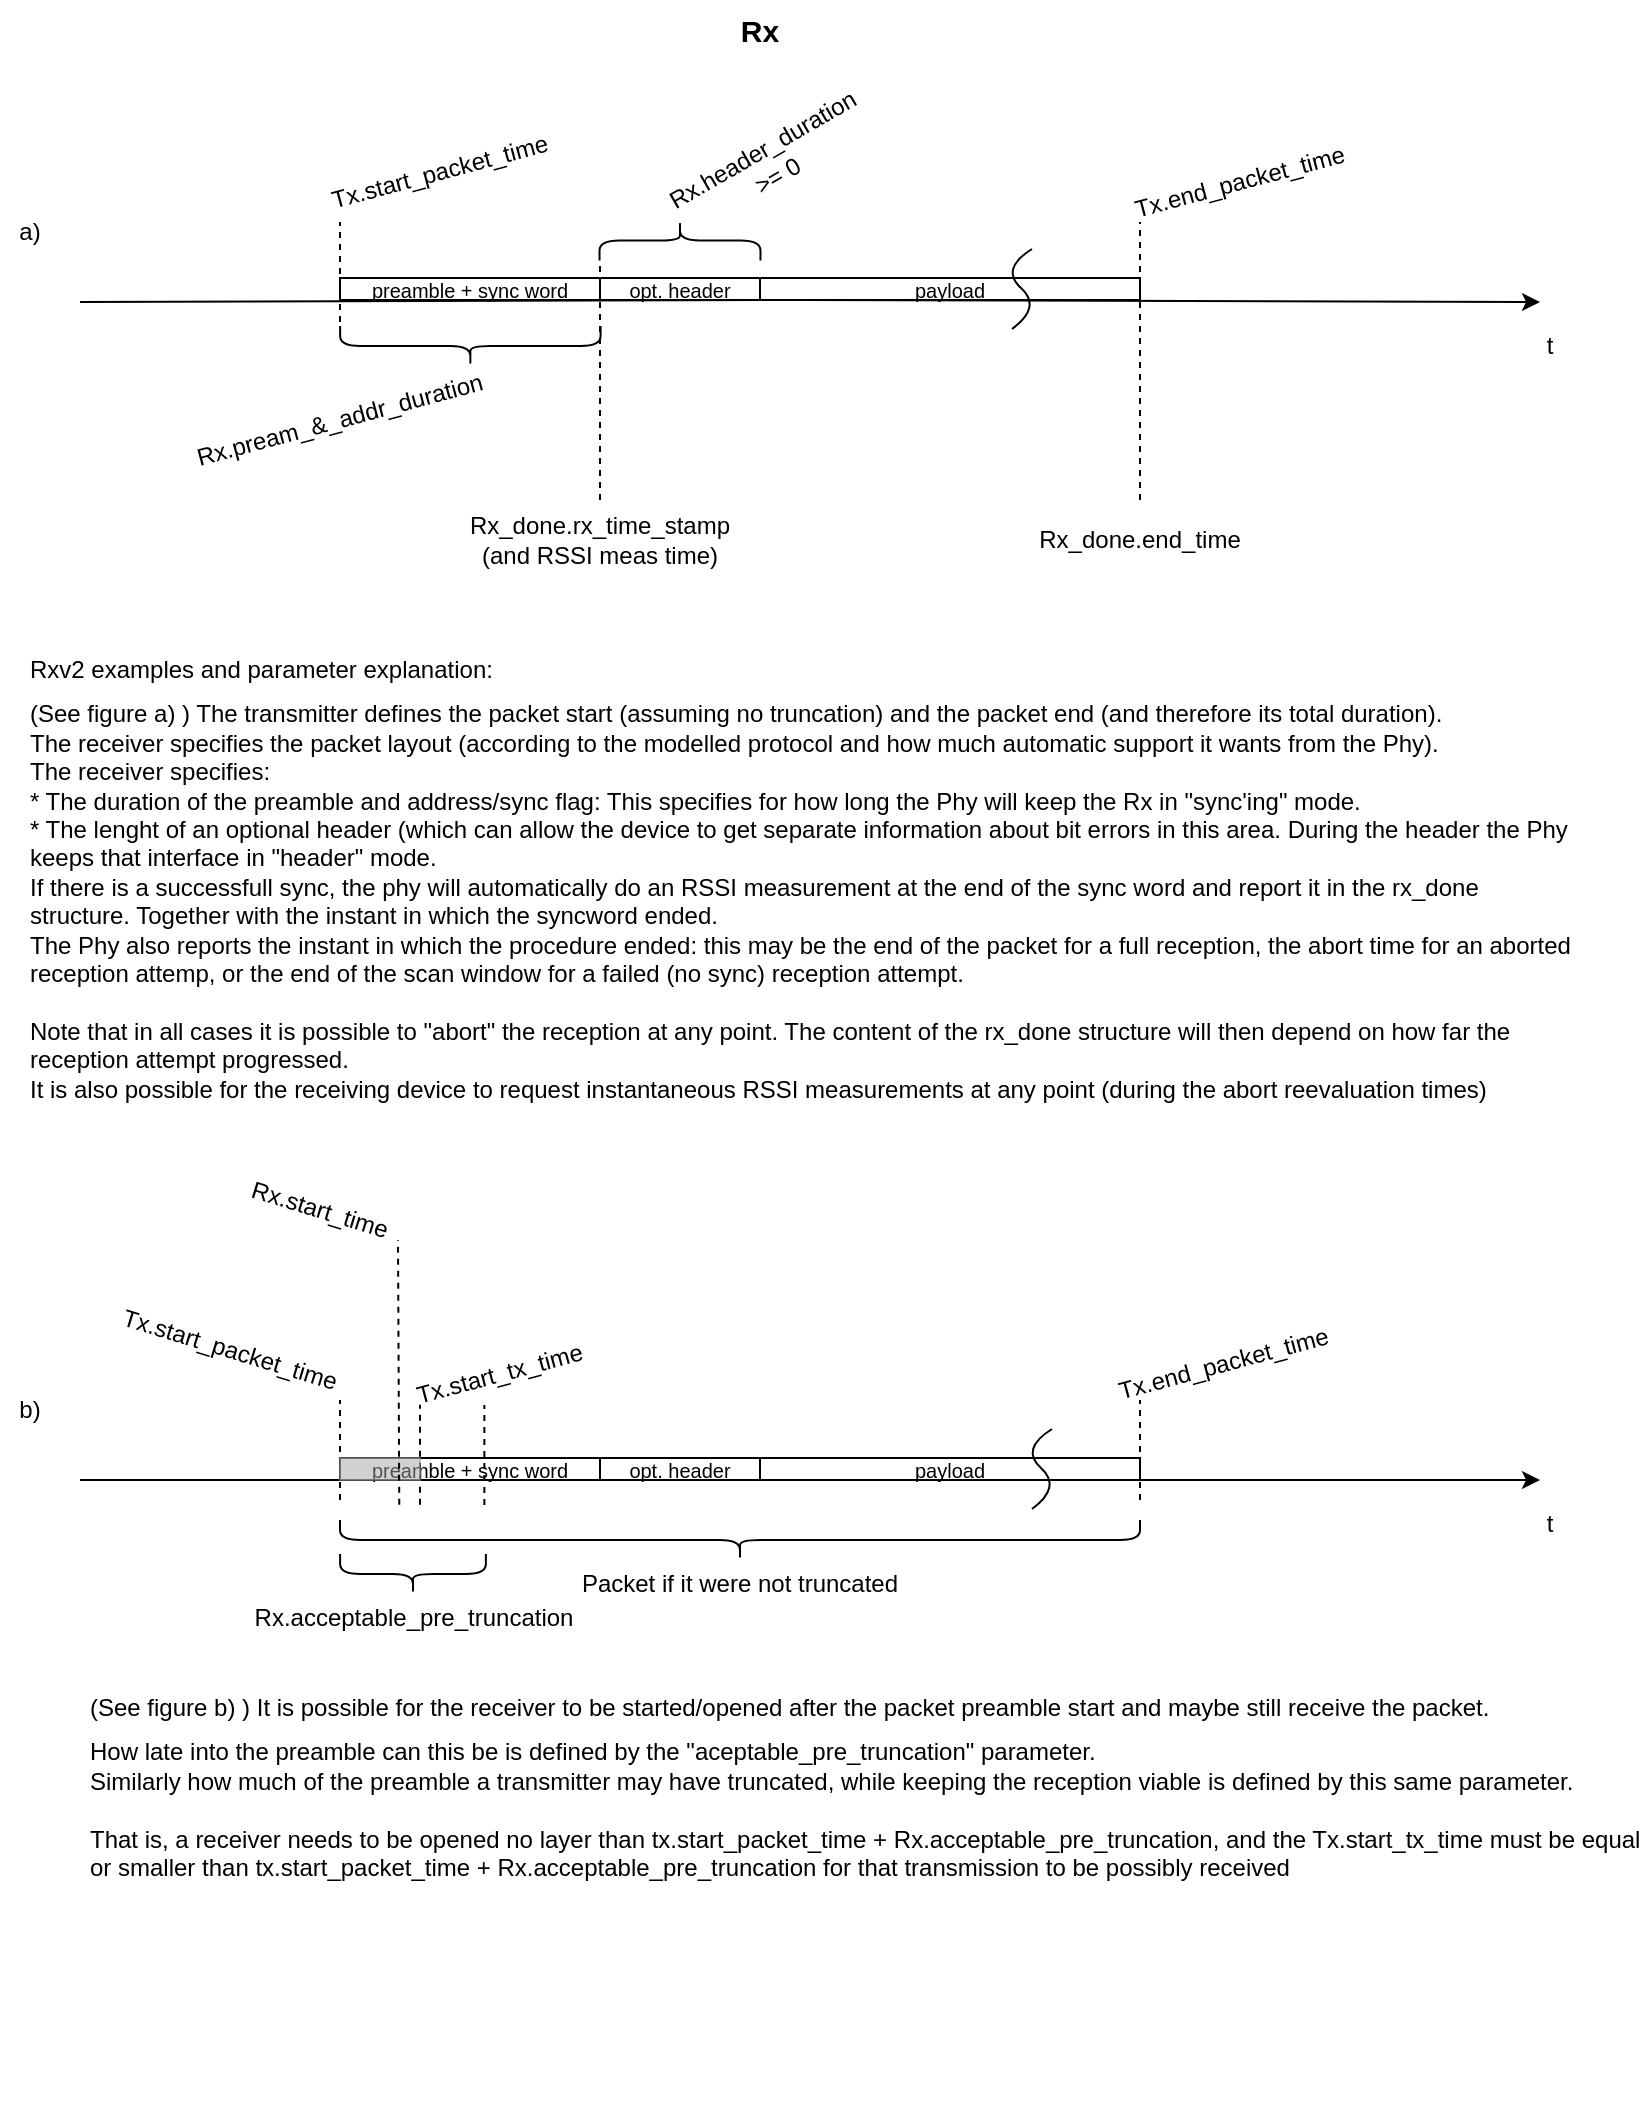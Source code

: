 <mxfile version="20.8.16" type="device"><diagram name="Page-1" id="PfG86gPmysaS_VRKHGu6"><mxGraphModel dx="2074" dy="1249" grid="1" gridSize="10" guides="1" tooltips="1" connect="1" arrows="1" fold="1" page="1" pageScale="1" pageWidth="850" pageHeight="1100" math="0" shadow="0"><root><mxCell id="0"/><mxCell id="1" parent="0"/><mxCell id="PbIxZ0BXYbZxkZmGkKkv-6" value="&lt;b style=&quot;font-size: 15px;&quot;&gt;&lt;font style=&quot;font-size: 15px;&quot;&gt;Rx&lt;/font&gt;&lt;/b&gt;" style="text;html=1;strokeColor=none;fillColor=none;align=center;verticalAlign=middle;whiteSpace=wrap;rounded=0;fontSize=15;" parent="1" vertex="1"><mxGeometry x="360" width="60" height="30" as="geometry"/></mxCell><mxCell id="PbIxZ0BXYbZxkZmGkKkv-21" value="" style="endArrow=classic;html=1;rounded=0;" parent="1" edge="1"><mxGeometry width="50" height="50" relative="1" as="geometry"><mxPoint x="50" y="740" as="sourcePoint"/><mxPoint x="780" y="740" as="targetPoint"/></mxGeometry></mxCell><mxCell id="PbIxZ0BXYbZxkZmGkKkv-26" value="" style="endArrow=none;dashed=1;html=1;rounded=0;" parent="1" edge="1"><mxGeometry width="50" height="50" relative="1" as="geometry"><mxPoint x="180" y="750" as="sourcePoint"/><mxPoint x="180" y="700" as="targetPoint"/></mxGeometry></mxCell><mxCell id="PbIxZ0BXYbZxkZmGkKkv-27" value="Tx.start_packet_time" style="text;html=1;strokeColor=none;fillColor=none;align=center;verticalAlign=middle;whiteSpace=wrap;rounded=0;rotation=17;" parent="1" vertex="1"><mxGeometry x="95.07" y="660" width="60" height="30" as="geometry"/></mxCell><mxCell id="PbIxZ0BXYbZxkZmGkKkv-28" value="" style="endArrow=none;dashed=1;html=1;rounded=0;" parent="1" edge="1"><mxGeometry width="50" height="50" relative="1" as="geometry"><mxPoint x="580" y="750" as="sourcePoint"/><mxPoint x="580" y="700" as="targetPoint"/></mxGeometry></mxCell><mxCell id="PbIxZ0BXYbZxkZmGkKkv-29" value="Tx.end_packet_time" style="text;html=1;strokeColor=none;fillColor=none;align=center;verticalAlign=middle;whiteSpace=wrap;rounded=0;rotation=-15;" parent="1" vertex="1"><mxGeometry x="581.63" y="662.42" width="80" height="40" as="geometry"/></mxCell><mxCell id="PbIxZ0BXYbZxkZmGkKkv-31" value="" style="shape=curlyBracket;whiteSpace=wrap;html=1;rounded=1;labelPosition=left;verticalLabelPosition=middle;align=right;verticalAlign=middle;fontSize=14;rotation=-90;" parent="1" vertex="1"><mxGeometry x="370" y="570" width="20" height="400" as="geometry"/></mxCell><mxCell id="PbIxZ0BXYbZxkZmGkKkv-32" value="Packet if it were not truncated" style="text;html=1;strokeColor=none;fillColor=none;align=center;verticalAlign=middle;whiteSpace=wrap;rounded=0;fontSize=12;" parent="1" vertex="1"><mxGeometry x="295" y="777" width="170" height="30" as="geometry"/></mxCell><mxCell id="PbIxZ0BXYbZxkZmGkKkv-34" value="t" style="text;html=1;strokeColor=none;fillColor=none;align=center;verticalAlign=middle;whiteSpace=wrap;rounded=0;fontSize=12;" parent="1" vertex="1"><mxGeometry x="770" y="747" width="30" height="30" as="geometry"/></mxCell><mxCell id="PbIxZ0BXYbZxkZmGkKkv-36" value="Tx.start_tx_time" style="text;html=1;strokeColor=none;fillColor=none;align=center;verticalAlign=middle;whiteSpace=wrap;rounded=0;rotation=-15;" parent="1" vertex="1"><mxGeometry x="230" y="672.42" width="60" height="30" as="geometry"/></mxCell><mxCell id="PbIxZ0BXYbZxkZmGkKkv-41" value="preamble + sync word" style="rounded=0;whiteSpace=wrap;html=1;fontSize=10;" parent="1" vertex="1"><mxGeometry x="180" y="729" width="130" height="11" as="geometry"/></mxCell><mxCell id="PbIxZ0BXYbZxkZmGkKkv-42" value="opt. header" style="rounded=0;whiteSpace=wrap;html=1;fontSize=10;" parent="1" vertex="1"><mxGeometry x="310" y="729" width="80" height="11" as="geometry"/></mxCell><mxCell id="PbIxZ0BXYbZxkZmGkKkv-43" value="payload" style="rounded=0;whiteSpace=wrap;html=1;fontSize=10;" parent="1" vertex="1"><mxGeometry x="390" y="729" width="190" height="11" as="geometry"/></mxCell><mxCell id="PbIxZ0BXYbZxkZmGkKkv-35" value="" style="endArrow=none;dashed=1;html=1;rounded=0;" parent="1" edge="1"><mxGeometry width="50" height="50" relative="1" as="geometry"><mxPoint x="220" y="752.42" as="sourcePoint"/><mxPoint x="220" y="702.42" as="targetPoint"/></mxGeometry></mxCell><mxCell id="PbIxZ0BXYbZxkZmGkKkv-46" value="" style="curved=1;endArrow=none;html=1;rounded=0;fontSize=10;endFill=0;movable=1;resizable=1;rotatable=1;deletable=1;editable=1;connectable=1;" parent="1" edge="1"><mxGeometry width="50" height="50" relative="1" as="geometry"><mxPoint x="526" y="754.5" as="sourcePoint"/><mxPoint x="536" y="714.5" as="targetPoint"/><Array as="points"><mxPoint x="541" y="743.5"/><mxPoint x="520" y="724.5"/></Array></mxGeometry></mxCell><mxCell id="PbIxZ0BXYbZxkZmGkKkv-47" value="" style="rounded=0;whiteSpace=wrap;html=1;fontSize=10;fillColor=#A3A3A3;fontColor=#333333;strokeColor=#9C9C9C;fillStyle=auto;opacity=50;" parent="1" vertex="1"><mxGeometry x="180" y="729" width="40" height="11" as="geometry"/></mxCell><mxCell id="PbIxZ0BXYbZxkZmGkKkv-48" value="" style="endArrow=classic;html=1;rounded=0;" parent="1" edge="1"><mxGeometry width="50" height="50" relative="1" as="geometry"><mxPoint x="50" y="151" as="sourcePoint"/><mxPoint x="780" y="151" as="targetPoint"/><Array as="points"><mxPoint x="410" y="150"/></Array></mxGeometry></mxCell><mxCell id="PbIxZ0BXYbZxkZmGkKkv-53" value="" style="endArrow=none;dashed=1;html=1;rounded=0;" parent="1" edge="1"><mxGeometry width="50" height="50" relative="1" as="geometry"><mxPoint x="180" y="161" as="sourcePoint"/><mxPoint x="180" y="111" as="targetPoint"/></mxGeometry></mxCell><mxCell id="PbIxZ0BXYbZxkZmGkKkv-54" value="Tx.start_packet_time&lt;br&gt;" style="text;html=1;strokeColor=none;fillColor=none;align=center;verticalAlign=middle;whiteSpace=wrap;rounded=0;rotation=-15;" parent="1" vertex="1"><mxGeometry x="200" y="71" width="60" height="30" as="geometry"/></mxCell><mxCell id="PbIxZ0BXYbZxkZmGkKkv-55" value="" style="endArrow=none;dashed=1;html=1;rounded=0;" parent="1" edge="1"><mxGeometry width="50" height="50" relative="1" as="geometry"><mxPoint x="580" y="250" as="sourcePoint"/><mxPoint x="580" y="111" as="targetPoint"/></mxGeometry></mxCell><mxCell id="PbIxZ0BXYbZxkZmGkKkv-56" value="Tx.end_packet_time&lt;br&gt;" style="text;html=1;strokeColor=none;fillColor=none;align=center;verticalAlign=middle;whiteSpace=wrap;rounded=0;rotation=-15;" parent="1" vertex="1"><mxGeometry x="590" y="71.0" width="80" height="40" as="geometry"/></mxCell><mxCell id="PbIxZ0BXYbZxkZmGkKkv-61" value="t" style="text;html=1;strokeColor=none;fillColor=none;align=center;verticalAlign=middle;whiteSpace=wrap;rounded=0;fontSize=12;" parent="1" vertex="1"><mxGeometry x="770" y="158" width="30" height="30" as="geometry"/></mxCell><mxCell id="PbIxZ0BXYbZxkZmGkKkv-62" value="preamble + sync word" style="rounded=0;whiteSpace=wrap;html=1;fontSize=10;" parent="1" vertex="1"><mxGeometry x="180" y="139" width="130" height="11" as="geometry"/></mxCell><mxCell id="PbIxZ0BXYbZxkZmGkKkv-63" value="opt. header" style="rounded=0;whiteSpace=wrap;html=1;fontSize=10;" parent="1" vertex="1"><mxGeometry x="310" y="139" width="80" height="11" as="geometry"/></mxCell><mxCell id="PbIxZ0BXYbZxkZmGkKkv-64" value="payload" style="rounded=0;whiteSpace=wrap;html=1;fontSize=10;" parent="1" vertex="1"><mxGeometry x="390" y="139" width="190" height="11" as="geometry"/></mxCell><mxCell id="PbIxZ0BXYbZxkZmGkKkv-65" value="" style="curved=1;endArrow=none;html=1;rounded=0;fontSize=10;endFill=0;movable=1;resizable=1;rotatable=1;deletable=1;editable=1;connectable=1;" parent="1" edge="1"><mxGeometry width="50" height="50" relative="1" as="geometry"><mxPoint x="516" y="164.5" as="sourcePoint"/><mxPoint x="526" y="124.5" as="targetPoint"/><Array as="points"><mxPoint x="531" y="153.5"/><mxPoint x="510" y="134.5"/></Array></mxGeometry></mxCell><mxCell id="PbIxZ0BXYbZxkZmGkKkv-67" value="a)" style="text;html=1;strokeColor=none;fillColor=none;align=center;verticalAlign=middle;whiteSpace=wrap;rounded=0;fontSize=12;" parent="1" vertex="1"><mxGeometry x="10" y="101" width="30" height="30" as="geometry"/></mxCell><mxCell id="PbIxZ0BXYbZxkZmGkKkv-69" value="b)" style="text;html=1;strokeColor=none;fillColor=none;align=center;verticalAlign=middle;whiteSpace=wrap;rounded=0;fontSize=12;" parent="1" vertex="1"><mxGeometry x="10" y="690" width="30" height="30" as="geometry"/></mxCell><mxCell id="PbIxZ0BXYbZxkZmGkKkv-73" value="&lt;h1 style=&quot;font-size: 12px;&quot;&gt;&lt;span style=&quot;font-weight: normal;&quot;&gt;Rxv2 examples and parameter explanation:&lt;/span&gt;&lt;/h1&gt;&lt;div&gt;&lt;span style=&quot;font-weight: normal;&quot;&gt;(See figure a) ) The transmitter defines the packet start (assuming no truncation) and the packet end (and therefore its total duration).&lt;br&gt;The receiver specifies the packet layout (according to the modelled protocol and how much automatic support it wants from the Phy).&lt;/span&gt;&lt;/div&gt;&lt;div&gt;&lt;span style=&quot;font-weight: normal;&quot;&gt;The receiver specifies:&amp;nbsp;&lt;/span&gt;&lt;/div&gt;&lt;div&gt;&lt;span style=&quot;font-weight: normal;&quot;&gt;* The duration of the preamble and address/sync flag: This specifies for how long the Phy will keep the Rx in &quot;sync'ing&quot; mode.&lt;/span&gt;&lt;/div&gt;&lt;div&gt;&lt;span style=&quot;font-weight: normal;&quot;&gt;* The lenght of an optional header (which can allow the device to get separate information about bit errors in this area. During the header the Phy keeps that interface in &quot;header&quot; mode.&lt;/span&gt;&lt;/div&gt;&lt;div&gt;If there is a successfull sync, the phy will automatically do an RSSI measurement at the end of the sync word and report it in the rx_done structure. Together with the instant in which the syncword ended.&lt;/div&gt;&lt;div&gt;The Phy also reports the instant in which the procedure ended: this may be the end of the packet for a full reception, the abort time for an aborted reception attemp, or the end of the scan window for a failed (no sync) reception attempt.&lt;/div&gt;&lt;div&gt;&lt;br&gt;&lt;/div&gt;&lt;div&gt;&lt;span style=&quot;background-color: initial;&quot;&gt;Note that in all cases it is possible to &quot;abort&quot; the reception&amp;nbsp;&lt;/span&gt;&lt;span style=&quot;background-color: initial;&quot;&gt;at any point. The content of the rx_done structure will then depend on how far the reception attempt progressed.&lt;/span&gt;&lt;br&gt;&lt;/div&gt;&lt;div&gt;&lt;span style=&quot;background-color: initial;&quot;&gt;It is also possible for the receiving device to request instantaneous RSSI measurements at any point (during the abort reevaluation times)&lt;/span&gt;&lt;/div&gt;&lt;div&gt;&lt;span style=&quot;background-color: initial;&quot;&gt;&lt;br&gt;&lt;/span&gt;&lt;/div&gt;&lt;div&gt;&lt;span style=&quot;background-color: initial;&quot;&gt;&lt;br&gt;&lt;/span&gt;&lt;/div&gt;&lt;div&gt;&lt;span style=&quot;background-color: initial;&quot;&gt;&lt;br&gt;&lt;/span&gt;&lt;/div&gt;" style="text;html=1;strokeColor=none;fillColor=none;spacing=5;spacingTop=-20;whiteSpace=wrap;overflow=hidden;rounded=0;fontSize=12;" parent="1" vertex="1"><mxGeometry x="20" y="330" width="785" height="240" as="geometry"/></mxCell><mxCell id="jZjg_D3wKlfoZ6LFuDPY-2" value="Rx.pream_&amp;amp;_addr_duration" style="text;html=1;strokeColor=none;fillColor=none;align=center;verticalAlign=middle;whiteSpace=wrap;rounded=0;rotation=-15;" parent="1" vertex="1"><mxGeometry x="150.07" y="200" width="60" height="20" as="geometry"/></mxCell><mxCell id="jZjg_D3wKlfoZ6LFuDPY-3" value="" style="shape=curlyBracket;whiteSpace=wrap;html=1;rounded=1;labelPosition=left;verticalLabelPosition=middle;align=right;verticalAlign=middle;fontSize=14;rotation=-90;" parent="1" vertex="1"><mxGeometry x="235.18" y="107.89" width="20" height="130.23" as="geometry"/></mxCell><mxCell id="jZjg_D3wKlfoZ6LFuDPY-5" value="Rx.header_duration&lt;br&gt;&amp;gt;= 0" style="text;html=1;strokeColor=none;fillColor=none;align=center;verticalAlign=middle;whiteSpace=wrap;rounded=0;rotation=-30;" parent="1" vertex="1"><mxGeometry x="365" y="71" width="60" height="20" as="geometry"/></mxCell><mxCell id="jZjg_D3wKlfoZ6LFuDPY-6" value="" style="shape=curlyBracket;whiteSpace=wrap;html=1;rounded=1;labelPosition=left;verticalLabelPosition=middle;align=right;verticalAlign=middle;fontSize=14;rotation=90;" parent="1" vertex="1"><mxGeometry x="340" y="80" width="20" height="80.47" as="geometry"/></mxCell><mxCell id="jZjg_D3wKlfoZ6LFuDPY-8" value="" style="endArrow=none;dashed=1;html=1;rounded=0;" parent="1" edge="1"><mxGeometry width="50" height="50" relative="1" as="geometry"><mxPoint x="310" y="250" as="sourcePoint"/><mxPoint x="310" y="131" as="targetPoint"/></mxGeometry></mxCell><mxCell id="jZjg_D3wKlfoZ6LFuDPY-9" value="Rx_done.rx_time_stamp&lt;br&gt;(and RSSI meas time)" style="text;html=1;strokeColor=none;fillColor=none;align=center;verticalAlign=middle;whiteSpace=wrap;rounded=0;rotation=0;" parent="1" vertex="1"><mxGeometry x="280" y="260" width="60" height="20" as="geometry"/></mxCell><mxCell id="jZjg_D3wKlfoZ6LFuDPY-12" value="Rx_done.end_time" style="text;html=1;strokeColor=none;fillColor=none;align=center;verticalAlign=middle;whiteSpace=wrap;rounded=0;rotation=0;" parent="1" vertex="1"><mxGeometry x="550" y="260" width="60" height="20" as="geometry"/></mxCell><mxCell id="jZjg_D3wKlfoZ6LFuDPY-13" value="" style="endArrow=none;dashed=1;html=1;rounded=0;" parent="1" edge="1"><mxGeometry width="50" height="50" relative="1" as="geometry"><mxPoint x="209.64" y="752.42" as="sourcePoint"/><mxPoint x="209" y="620" as="targetPoint"/></mxGeometry></mxCell><mxCell id="jZjg_D3wKlfoZ6LFuDPY-15" value="Rx.start_time" style="text;html=1;strokeColor=none;fillColor=none;align=center;verticalAlign=middle;whiteSpace=wrap;rounded=0;rotation=17;" parent="1" vertex="1"><mxGeometry x="140" y="590" width="60" height="30" as="geometry"/></mxCell><mxCell id="jZjg_D3wKlfoZ6LFuDPY-16" value="" style="shape=curlyBracket;whiteSpace=wrap;html=1;rounded=1;labelPosition=left;verticalLabelPosition=middle;align=right;verticalAlign=middle;fontSize=14;rotation=-90;" parent="1" vertex="1"><mxGeometry x="206.5" y="750.62" width="20" height="72.88" as="geometry"/></mxCell><mxCell id="jZjg_D3wKlfoZ6LFuDPY-17" value="" style="endArrow=none;dashed=1;html=1;rounded=0;" parent="1" edge="1"><mxGeometry width="50" height="50" relative="1" as="geometry"><mxPoint x="252.18" y="752.5" as="sourcePoint"/><mxPoint x="252.18" y="702.5" as="targetPoint"/></mxGeometry></mxCell><mxCell id="jZjg_D3wKlfoZ6LFuDPY-18" value="Rx.acceptable_pre_truncation" style="text;html=1;strokeColor=none;fillColor=none;align=center;verticalAlign=middle;whiteSpace=wrap;rounded=0;rotation=0;" parent="1" vertex="1"><mxGeometry x="186.5" y="793.5" width="60" height="30" as="geometry"/></mxCell><mxCell id="jZjg_D3wKlfoZ6LFuDPY-19" value="&lt;h1 style=&quot;font-size: 12px;&quot;&gt;&lt;span style=&quot;font-weight: normal; background-color: initial;&quot;&gt;(See figure b) ) It is possible for the receiver to be started/opened after the packet preamble start and maybe still receive the packet.&lt;/span&gt;&lt;/h1&gt;&lt;div&gt;&lt;span style=&quot;font-weight: normal; background-color: initial;&quot;&gt;How late into the preamble can this be is defined by the &quot;aceptable_pre_truncation&quot; parameter.&lt;/span&gt;&lt;/div&gt;&lt;div&gt;&lt;span style=&quot;background-color: initial;&quot;&gt;Similarly how much of the preamble a transmitter may have truncated,&amp;nbsp;while keeping the reception viable is defined by this same parameter.&lt;br&gt;&lt;br&gt;That is, a receiver needs to be opened no layer than tx.start_packet_time + Rx.acceptable_pre_truncation, and the Tx.start_tx_time must be equal or smaller than tx.start_packet_time + Rx.acceptable_pre_truncation for that transmission to be possibly received&lt;br&gt;&lt;br&gt;&lt;/span&gt;&lt;/div&gt;&lt;div&gt;&lt;span style=&quot;background-color: initial;&quot;&gt;&lt;br&gt;&lt;/span&gt;&lt;/div&gt;" style="text;html=1;strokeColor=none;fillColor=none;spacing=5;spacingTop=-20;whiteSpace=wrap;overflow=hidden;rounded=0;fontSize=12;" parent="1" vertex="1"><mxGeometry x="50" y="849" width="785" height="210" as="geometry"/></mxCell></root></mxGraphModel></diagram></mxfile>